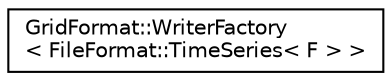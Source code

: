 digraph "Graphical Class Hierarchy"
{
 // LATEX_PDF_SIZE
  edge [fontname="Helvetica",fontsize="10",labelfontname="Helvetica",labelfontsize="10"];
  node [fontname="Helvetica",fontsize="10",shape=record];
  rankdir="LR";
  Node0 [label="GridFormat::WriterFactory\l\< FileFormat::TimeSeries\< F \> \>",height=0.2,width=0.4,color="black", fillcolor="white", style="filled",URL="$structGridFormat_1_1WriterFactory_3_01FileFormat_1_1TimeSeries_3_01F_01_4_01_4.html",tooltip="Specialization of the WriterFactory for the time series formats with automatic selection."];
}
